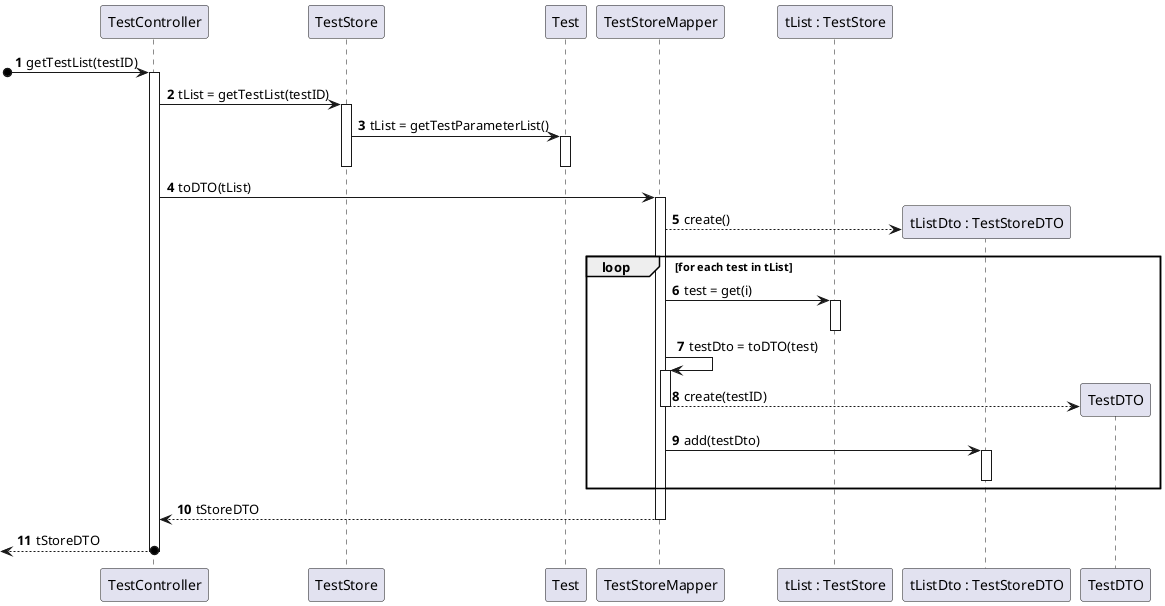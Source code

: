 @startuml
'https://plantuml.com/sequence-diagram
participant "TestController" as ctrl
participant "TestStore" as tStore
participant "Test" as Test
participant "TestStoreMapper" as tStoreMapper
participant "tList : TestStore" as tStore1
participant "tListDto : TestStoreDTO" as tStoreDTO
participant "TestDTO" as tDTO


autonumber

[o-> ctrl: getTestList(testID)
activate ctrl
ctrl -> tStore: tList = getTestList(testID)
activate tStore
tStore -> Test: tList = getTestParameterList()
activate Test
deactivate Test
deactivate tStore

ctrl -> tStoreMapper: toDTO(tList)
activate tStoreMapper
tStoreMapper --> tStoreDTO**: create()
loop for each test in tList
    tStoreMapper -> tStore1: test = get(i)
    activate tStore1
    deactivate tStore1
    tStoreMapper -> tStoreMapper: testDto = toDTO(test)
    activate tStoreMapper
    tStoreMapper --> tDTO**: create(testID)
    deactivate tStoreMapper
    tStoreMapper -> tStoreDTO: add(testDto)
    activate tStoreDTO
    deactivate tStoreDTO
end
tStoreMapper --> ctrl: tStoreDTO
deactivate tStoreMapper
return tStoreDTO
deactivate ctrl
deactivate tStore
@enduml